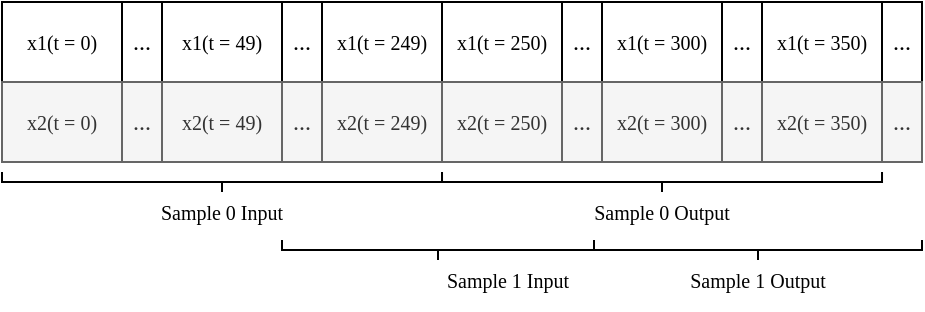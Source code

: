 <mxfile version="15.8.2" type="github">
  <diagram id="U_GDBTo5VG5hcJ3HHBJ4" name="Page-1">
    <mxGraphModel dx="1006" dy="752" grid="1" gridSize="10" guides="1" tooltips="1" connect="1" arrows="1" fold="1" page="1" pageScale="1" pageWidth="827" pageHeight="1169" math="0" shadow="0">
      <root>
        <mxCell id="0" />
        <mxCell id="1" parent="0" />
        <mxCell id="BB27fuwjgBe4qtjf1dp3-1" value="&lt;font style=&quot;font-size: 10px&quot;&gt;x1(t = 300)&lt;/font&gt;" style="rounded=0;whiteSpace=wrap;html=1;fontFamily=Tahoma;" parent="1" vertex="1">
          <mxGeometry x="460" y="80" width="60" height="40" as="geometry" />
        </mxCell>
        <mxCell id="BB27fuwjgBe4qtjf1dp3-2" value="&lt;font style=&quot;font-size: 10px&quot;&gt;x1(t = 250)&lt;/font&gt;" style="rounded=0;whiteSpace=wrap;html=1;fontFamily=Tahoma;" parent="1" vertex="1">
          <mxGeometry x="380" y="80" width="60" height="40" as="geometry" />
        </mxCell>
        <mxCell id="BB27fuwjgBe4qtjf1dp3-3" value="..." style="rounded=0;whiteSpace=wrap;html=1;fontFamily=Tahoma;" parent="1" vertex="1">
          <mxGeometry x="440" y="80" width="20" height="40" as="geometry" />
        </mxCell>
        <mxCell id="BB27fuwjgBe4qtjf1dp3-4" value="..." style="rounded=0;whiteSpace=wrap;html=1;fontFamily=Tahoma;" parent="1" vertex="1">
          <mxGeometry x="220" y="80" width="20" height="40" as="geometry" />
        </mxCell>
        <mxCell id="BB27fuwjgBe4qtjf1dp3-5" value="&lt;font style=&quot;font-size: 10px&quot;&gt;x1(t = 249)&lt;/font&gt;" style="rounded=0;whiteSpace=wrap;html=1;fontFamily=Tahoma;" parent="1" vertex="1">
          <mxGeometry x="320" y="80" width="60" height="40" as="geometry" />
        </mxCell>
        <mxCell id="BB27fuwjgBe4qtjf1dp3-6" value="&lt;font style=&quot;font-size: 10px&quot;&gt;x1(t = 49)&lt;/font&gt;" style="rounded=0;whiteSpace=wrap;html=1;fontFamily=Tahoma;" parent="1" vertex="1">
          <mxGeometry x="240" y="80" width="60" height="40" as="geometry" />
        </mxCell>
        <mxCell id="BB27fuwjgBe4qtjf1dp3-7" value="&lt;font style=&quot;font-size: 10px&quot;&gt;x1(t = 0)&lt;/font&gt;" style="rounded=0;whiteSpace=wrap;html=1;fontFamily=Tahoma;" parent="1" vertex="1">
          <mxGeometry x="160" y="80" width="60" height="40" as="geometry" />
        </mxCell>
        <mxCell id="BB27fuwjgBe4qtjf1dp3-8" value="..." style="rounded=0;whiteSpace=wrap;html=1;fontFamily=Tahoma;" parent="1" vertex="1">
          <mxGeometry x="520" y="80" width="20" height="40" as="geometry" />
        </mxCell>
        <mxCell id="BB27fuwjgBe4qtjf1dp3-9" value="&lt;font style=&quot;font-size: 10px&quot;&gt;x1(t = 350)&lt;/font&gt;" style="rounded=0;whiteSpace=wrap;html=1;fontFamily=Tahoma;" parent="1" vertex="1">
          <mxGeometry x="540" y="80" width="60" height="40" as="geometry" />
        </mxCell>
        <mxCell id="BB27fuwjgBe4qtjf1dp3-10" value="..." style="rounded=0;whiteSpace=wrap;html=1;fontFamily=Tahoma;" parent="1" vertex="1">
          <mxGeometry x="600" y="80" width="20" height="40" as="geometry" />
        </mxCell>
        <mxCell id="BB27fuwjgBe4qtjf1dp3-11" value="..." style="rounded=0;whiteSpace=wrap;html=1;fontFamily=Tahoma;" parent="1" vertex="1">
          <mxGeometry x="300" y="80" width="20" height="40" as="geometry" />
        </mxCell>
        <mxCell id="BB27fuwjgBe4qtjf1dp3-12" value="&lt;font style=&quot;font-size: 10px&quot;&gt;x2(t = 300)&lt;/font&gt;" style="rounded=0;whiteSpace=wrap;html=1;fillColor=#f5f5f5;fontColor=#333333;strokeColor=#666666;fontFamily=Tahoma;" parent="1" vertex="1">
          <mxGeometry x="460" y="120" width="60" height="40" as="geometry" />
        </mxCell>
        <mxCell id="BB27fuwjgBe4qtjf1dp3-13" value="&lt;font style=&quot;font-size: 10px&quot;&gt;x2(t = 250)&lt;/font&gt;" style="rounded=0;whiteSpace=wrap;html=1;fillColor=#f5f5f5;fontColor=#333333;strokeColor=#666666;fontFamily=Tahoma;" parent="1" vertex="1">
          <mxGeometry x="380" y="120" width="60" height="40" as="geometry" />
        </mxCell>
        <mxCell id="BB27fuwjgBe4qtjf1dp3-14" value="..." style="rounded=0;whiteSpace=wrap;html=1;fillColor=#f5f5f5;fontColor=#333333;strokeColor=#666666;fontFamily=Tahoma;" parent="1" vertex="1">
          <mxGeometry x="440" y="120" width="20" height="40" as="geometry" />
        </mxCell>
        <mxCell id="BB27fuwjgBe4qtjf1dp3-15" value="..." style="rounded=0;whiteSpace=wrap;html=1;fillColor=#f5f5f5;fontColor=#333333;strokeColor=#666666;fontFamily=Tahoma;" parent="1" vertex="1">
          <mxGeometry x="220" y="120" width="20" height="40" as="geometry" />
        </mxCell>
        <mxCell id="BB27fuwjgBe4qtjf1dp3-16" value="&lt;font style=&quot;font-size: 10px&quot;&gt;x2(t = 249)&lt;/font&gt;" style="rounded=0;whiteSpace=wrap;html=1;fillColor=#f5f5f5;fontColor=#333333;strokeColor=#666666;fontFamily=Tahoma;" parent="1" vertex="1">
          <mxGeometry x="320" y="120" width="60" height="40" as="geometry" />
        </mxCell>
        <mxCell id="BB27fuwjgBe4qtjf1dp3-17" value="&lt;font style=&quot;font-size: 10px&quot;&gt;x2(t = 49)&lt;/font&gt;" style="rounded=0;whiteSpace=wrap;html=1;fillColor=#f5f5f5;fontColor=#333333;strokeColor=#666666;fontFamily=Tahoma;" parent="1" vertex="1">
          <mxGeometry x="240" y="120" width="60" height="40" as="geometry" />
        </mxCell>
        <mxCell id="BB27fuwjgBe4qtjf1dp3-18" value="&lt;font style=&quot;font-size: 10px&quot;&gt;x2(t = 0)&lt;/font&gt;" style="rounded=0;whiteSpace=wrap;html=1;fillColor=#f5f5f5;fontColor=#333333;strokeColor=#666666;fontFamily=Tahoma;" parent="1" vertex="1">
          <mxGeometry x="160" y="120" width="60" height="40" as="geometry" />
        </mxCell>
        <mxCell id="BB27fuwjgBe4qtjf1dp3-19" value="..." style="rounded=0;whiteSpace=wrap;html=1;fillColor=#f5f5f5;fontColor=#333333;strokeColor=#666666;fontFamily=Tahoma;" parent="1" vertex="1">
          <mxGeometry x="520" y="120" width="20" height="40" as="geometry" />
        </mxCell>
        <mxCell id="BB27fuwjgBe4qtjf1dp3-20" value="&lt;font style=&quot;font-size: 10px&quot;&gt;x2(t = 350)&lt;/font&gt;" style="rounded=0;whiteSpace=wrap;html=1;fillColor=#f5f5f5;fontColor=#333333;strokeColor=#666666;fontFamily=Tahoma;" parent="1" vertex="1">
          <mxGeometry x="540" y="120" width="60" height="40" as="geometry" />
        </mxCell>
        <mxCell id="BB27fuwjgBe4qtjf1dp3-21" value="..." style="rounded=0;whiteSpace=wrap;html=1;fillColor=#f5f5f5;fontColor=#333333;strokeColor=#666666;fontFamily=Tahoma;" parent="1" vertex="1">
          <mxGeometry x="600" y="120" width="20" height="40" as="geometry" />
        </mxCell>
        <mxCell id="BB27fuwjgBe4qtjf1dp3-22" value="..." style="rounded=0;whiteSpace=wrap;html=1;fillColor=#f5f5f5;fontColor=#333333;strokeColor=#666666;fontFamily=Tahoma;" parent="1" vertex="1">
          <mxGeometry x="300" y="120" width="20" height="40" as="geometry" />
        </mxCell>
        <mxCell id="BB27fuwjgBe4qtjf1dp3-23" value="" style="strokeWidth=1;html=1;shape=mxgraph.flowchart.annotation_2;align=left;labelPosition=right;pointerEvents=1;fontSize=10;rotation=-90;fontFamily=Tahoma;" parent="1" vertex="1">
          <mxGeometry x="265" y="60" width="10" height="220" as="geometry" />
        </mxCell>
        <mxCell id="BB27fuwjgBe4qtjf1dp3-24" value="Sample 0 Input" style="text;html=1;strokeColor=none;fillColor=none;align=center;verticalAlign=middle;whiteSpace=wrap;rounded=0;fontSize=10;fontFamily=Tahoma;" parent="1" vertex="1">
          <mxGeometry x="234.06" y="170" width="71.87" height="30" as="geometry" />
        </mxCell>
        <mxCell id="BB27fuwjgBe4qtjf1dp3-25" value="" style="strokeWidth=1;html=1;shape=mxgraph.flowchart.annotation_2;align=left;labelPosition=right;pointerEvents=1;fontSize=10;rotation=-90;fontFamily=Tahoma;" parent="1" vertex="1">
          <mxGeometry x="485.01" y="60" width="10" height="220" as="geometry" />
        </mxCell>
        <mxCell id="BB27fuwjgBe4qtjf1dp3-26" value="Sample 0 Output" style="text;html=1;strokeColor=none;fillColor=none;align=center;verticalAlign=middle;whiteSpace=wrap;rounded=0;fontSize=10;fontFamily=Tahoma;" parent="1" vertex="1">
          <mxGeometry x="440.01" y="170" width="100" height="30" as="geometry" />
        </mxCell>
        <mxCell id="BB27fuwjgBe4qtjf1dp3-27" value="" style="strokeWidth=1;html=1;shape=mxgraph.flowchart.annotation_2;align=left;labelPosition=right;pointerEvents=1;fontSize=10;rotation=-90;fontFamily=Tahoma;" parent="1" vertex="1">
          <mxGeometry x="373" y="126" width="10" height="156" as="geometry" />
        </mxCell>
        <mxCell id="BB27fuwjgBe4qtjf1dp3-28" value="Sample 1 Input" style="text;html=1;strokeColor=none;fillColor=none;align=center;verticalAlign=middle;whiteSpace=wrap;rounded=0;fontSize=10;fontFamily=Tahoma;" parent="1" vertex="1">
          <mxGeometry x="377.03" y="204" width="71.87" height="30" as="geometry" />
        </mxCell>
        <mxCell id="BB27fuwjgBe4qtjf1dp3-29" value="" style="strokeWidth=1;html=1;shape=mxgraph.flowchart.annotation_2;align=left;labelPosition=right;pointerEvents=1;fontSize=10;rotation=-90;fontFamily=Tahoma;" parent="1" vertex="1">
          <mxGeometry x="533" y="122" width="10" height="164" as="geometry" />
        </mxCell>
        <mxCell id="BB27fuwjgBe4qtjf1dp3-30" value="Sample 1 Output" style="text;html=1;strokeColor=none;fillColor=none;align=center;verticalAlign=middle;whiteSpace=wrap;rounded=0;fontSize=10;fontFamily=Tahoma;" parent="1" vertex="1">
          <mxGeometry x="488" y="204" width="100" height="30" as="geometry" />
        </mxCell>
      </root>
    </mxGraphModel>
  </diagram>
</mxfile>
